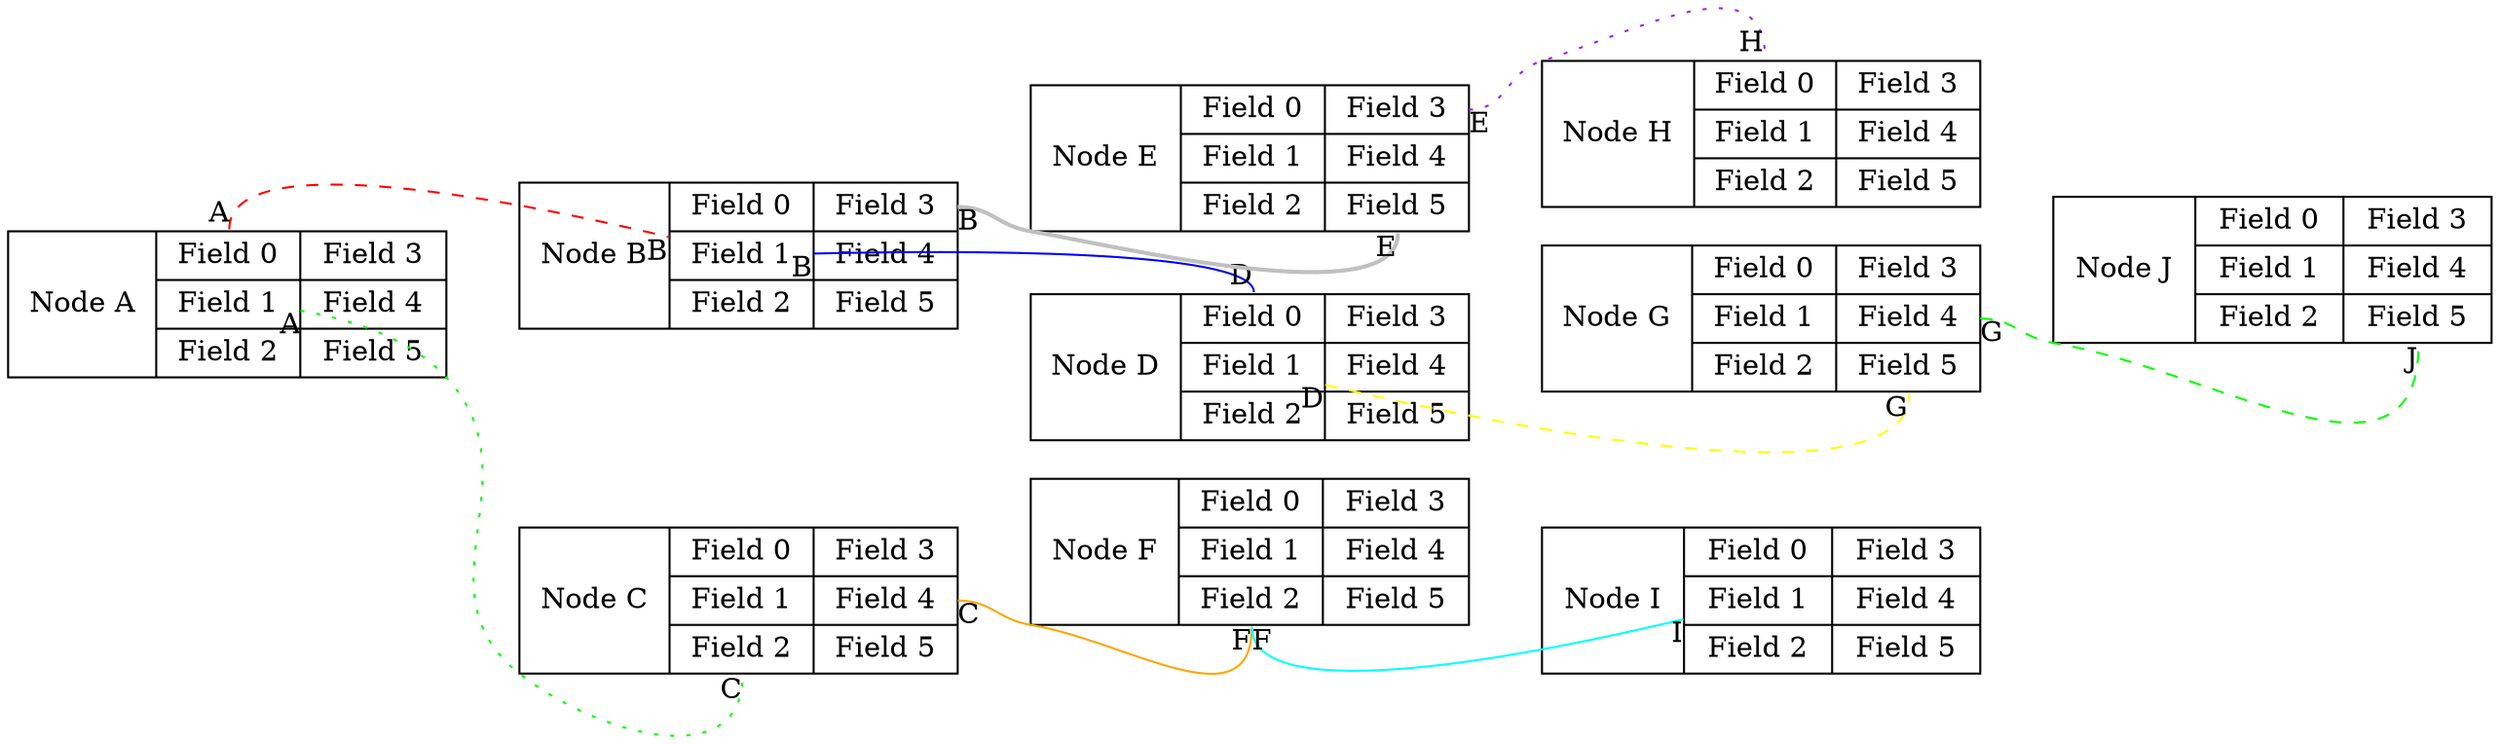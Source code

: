 digraph G {
  rankdir=LR;
  node [shape=record, style=filled, fillcolor=lightgray, width=3, height=1, fontsize=14];
  edge [dir=none, color=black, style=solid, weight=1, arrowsize=1];

  A [label="{Node A|{<f0> Field 0|<f1> Field 1|<f2> Field 2}| {<f3> Field 3|<f4> Field 4|<f5> Field 5}}", fillcolor=white, fontcolor=black];
  B [label="{Node B|{<f0> Field 0|<f1> Field 1|<f2> Field 2}| {<f3> Field 3|<f4> Field 4|<f5> Field 5}}", fillcolor=white, fontcolor=black];
  C [label="{Node C|{<f0> Field 0|<f1> Field 1|<f2> Field 2}| {<f3> Field 3|<f4> Field 4|<f5> Field 5}}", fillcolor=white, fontcolor=black];
  D [label="{Node D|{<f0> Field 0|<f1> Field 1|<f2> Field 2}| {<f3> Field 3|<f4> Field 4|<f5> Field 5}}", fillcolor=white, fontcolor=black];
  E [label="{Node E|{<f0> Field 0|<f1> Field 1|<f2> Field 2}| {<f3> Field 3|<f4> Field 4|<f5> Field 5}}", fillcolor=white, fontcolor=black];
  F [label="{Node F|{<f0> Field 0|<f1> Field 1|<f2> Field 2}| {<f3> Field 3|<f4> Field 4|<f5> Field 5}}", fillcolor=white, fontcolor=black];
  G [label="{Node G|{<f0> Field 0|<f1> Field 1|<f2> Field 2}| {<f3> Field 3|<f4> Field 4|<f5> Field 5}}", fillcolor=white, fontcolor=black];
  H [label="{Node H|{<f0> Field 0|<f1> Field 1|<f2> Field 2}| {<f3> Field 3|<f4> Field 4|<f5> Field 5}}", fillcolor=white, fontcolor=black];
  I [label="{Node I|{<f0> Field 0|<f1> Field 1|<f2> Field 2}| {<f3> Field 3|<f4> Field 4|<f5> Field 5}}", fillcolor=white, fontcolor=black];
  J [label="{Node J|{<f0> Field 0|<f1> Field 1|<f2> Field 2}| {<f3> Field 3|<f4> Field 4|<f5> Field 5}}", fillcolor=white, fontcolor=black];

A:f0 -> B:f1 [color=red, style=dashed, weight=1.5, arrowsize=1.5, taillabel="A", headlabel="B"];
A:f1 -> C:f2 [color=green, style=dotted, weight=0.5, arrowsize=0.5, taillabel="A", headlabel="C"];
B:f1 -> D:f0 [color=blue, style=solid, weight=1.0, arrowsize=1.0, taillabel="B", headlabel="D"];
B:f3 -> E:f5 [color=gray, style=bold, weight=2.5, arrowsize=1.5, taillabel="B", headlabel="E"];
C:f4 -> F:f2 [color=orange, style=solid, weight=1.5, arrowsize=1.0, taillabel="C", headlabel="F"];
D:f1 -> G:f5 [color=yellow, style=dashed, weight=2.0, arrowsize=1.5, taillabel="D", headlabel="G"];
E:f3 -> H:f0 [color=purple, style=dotted, weight=1.0, arrowsize=1.0, taillabel="E", headlabel="H"];
F:f2 -> I:f1 [color=cyan, style=solid, weight=1.5, arrowsize=1.0, taillabel="F", headlabel="I"];
G:f4 -> J:f5 [color=lime, style=dashed, weight=2.0, arrowsize=1.5, taillabel="G", headlabel="J"];
}